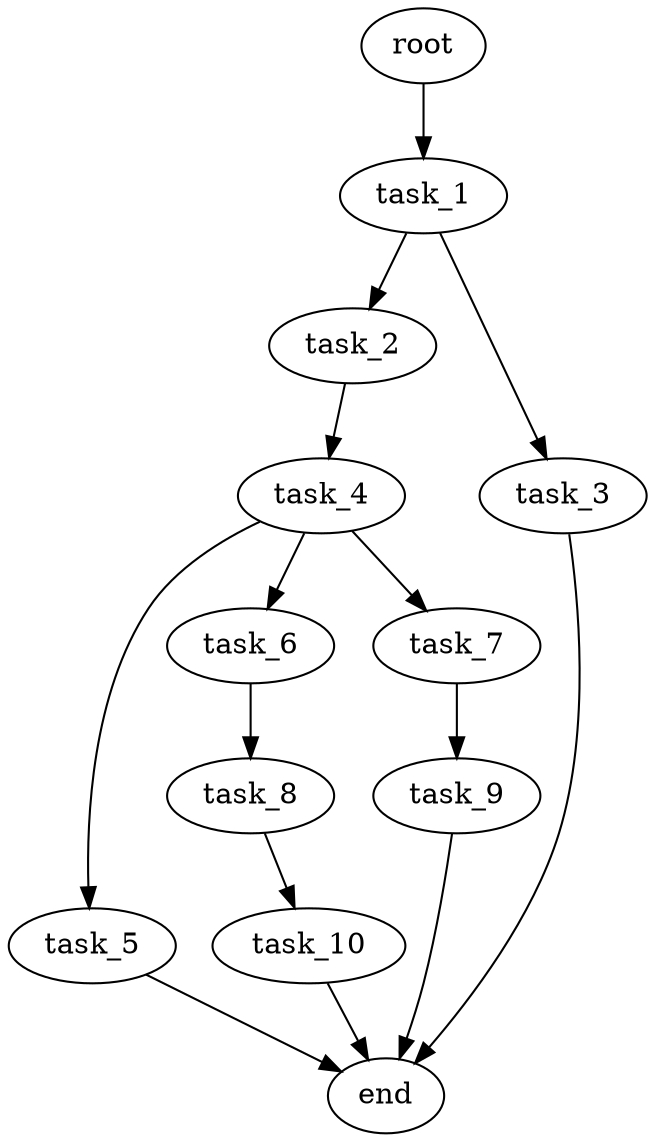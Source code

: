 digraph G {
  root [size="0.000000e+00"];
  task_1 [size="7.564675e+09"];
  task_2 [size="6.254462e+09"];
  task_3 [size="7.600145e+09"];
  task_4 [size="2.036379e+09"];
  task_5 [size="5.492647e+09"];
  task_6 [size="9.276800e+09"];
  task_7 [size="4.381723e+09"];
  task_8 [size="6.982802e+09"];
  task_9 [size="1.215139e+09"];
  task_10 [size="9.731495e+09"];
  end [size="0.000000e+00"];

  root -> task_1 [size="1.000000e-12"];
  task_1 -> task_2 [size="6.254462e+08"];
  task_1 -> task_3 [size="7.600145e+08"];
  task_2 -> task_4 [size="2.036379e+08"];
  task_3 -> end [size="1.000000e-12"];
  task_4 -> task_5 [size="5.492647e+08"];
  task_4 -> task_6 [size="9.276800e+08"];
  task_4 -> task_7 [size="4.381723e+08"];
  task_5 -> end [size="1.000000e-12"];
  task_6 -> task_8 [size="6.982802e+08"];
  task_7 -> task_9 [size="1.215139e+08"];
  task_8 -> task_10 [size="9.731495e+08"];
  task_9 -> end [size="1.000000e-12"];
  task_10 -> end [size="1.000000e-12"];
}

